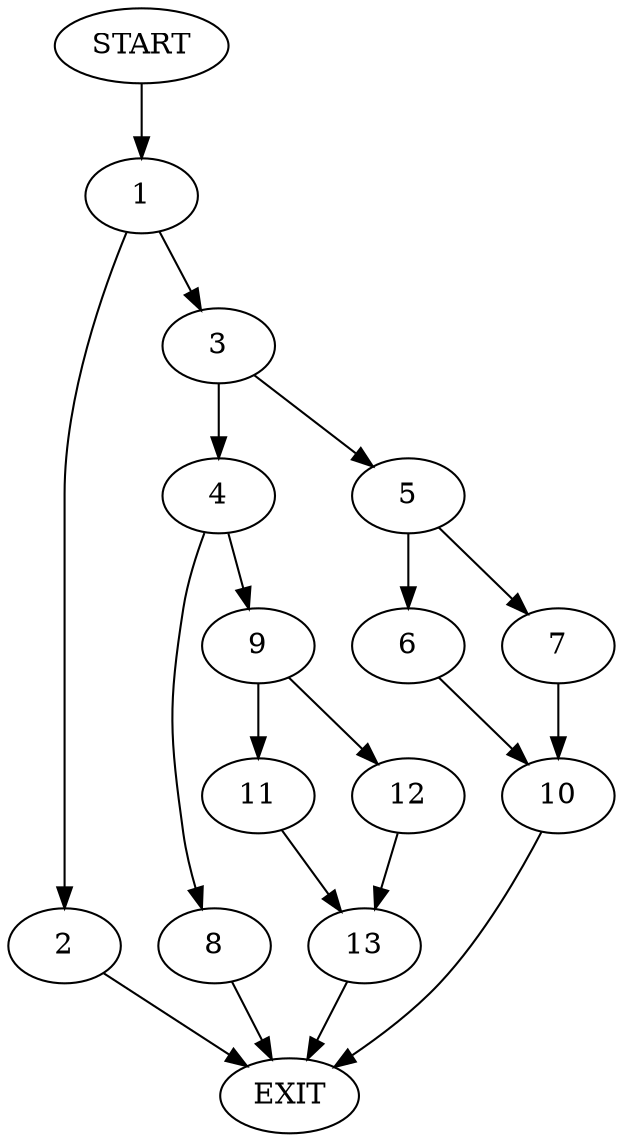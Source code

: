 digraph {
0 [label="START"]
14 [label="EXIT"]
0 -> 1
1 -> 2
1 -> 3
3 -> 4
3 -> 5
2 -> 14
5 -> 6
5 -> 7
4 -> 8
4 -> 9
6 -> 10
7 -> 10
10 -> 14
8 -> 14
9 -> 11
9 -> 12
11 -> 13
12 -> 13
13 -> 14
}
